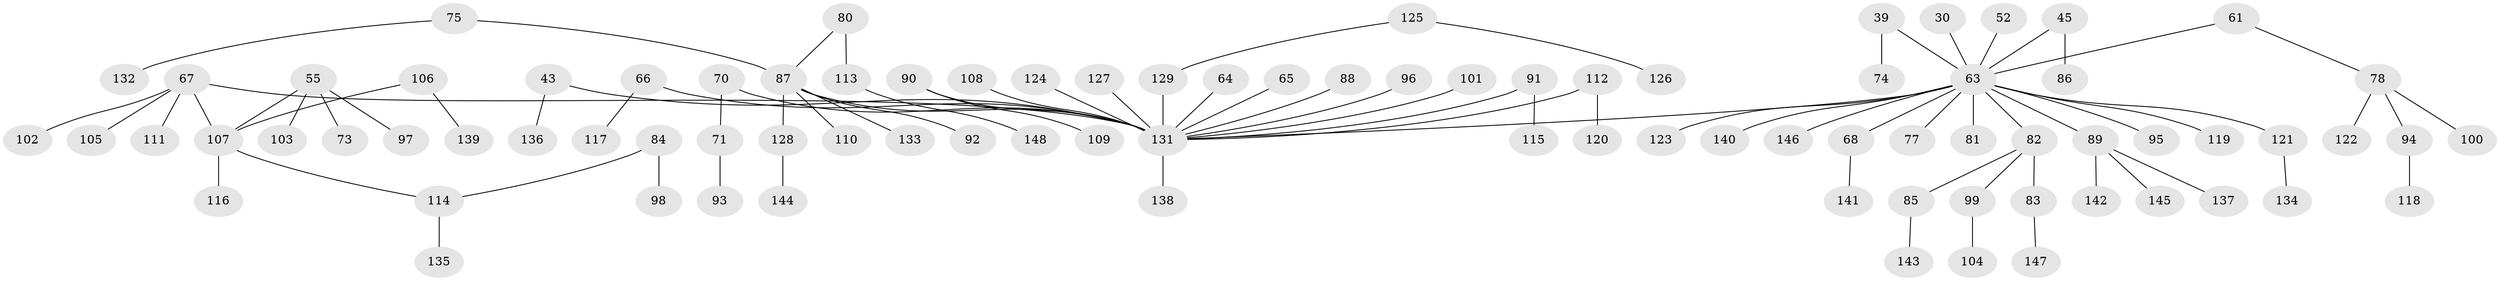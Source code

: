 // original degree distribution, {6: 0.013513513513513514, 5: 0.04054054054054054, 7: 0.006756756756756757, 4: 0.06756756756756757, 3: 0.13513513513513514, 2: 0.24324324324324326, 1: 0.49324324324324326}
// Generated by graph-tools (version 1.1) at 2025/56/03/04/25 21:56:07]
// undirected, 88 vertices, 87 edges
graph export_dot {
graph [start="1"]
  node [color=gray90,style=filled];
  30;
  39;
  43;
  45;
  52;
  55;
  61;
  63 [super="+13+10+15+49+21+33+9+26"];
  64;
  65;
  66 [super="+24"];
  67 [super="+6"];
  68;
  70;
  71;
  73;
  74;
  75 [super="+72"];
  77;
  78;
  80;
  81;
  82 [super="+35+54+44"];
  83 [super="+53+76"];
  84;
  85;
  86;
  87 [super="+69"];
  88;
  89 [super="+47"];
  90;
  91 [super="+22+79"];
  92;
  93;
  94;
  95;
  96;
  97;
  98;
  99;
  100;
  101;
  102;
  103;
  104;
  105;
  106 [super="+60"];
  107 [super="+34+56"];
  108;
  109;
  110;
  111;
  112;
  113;
  114 [super="+59"];
  115;
  116;
  117;
  118;
  119;
  120;
  121 [super="+16"];
  122;
  123;
  124;
  125;
  126;
  127;
  128;
  129 [super="+40"];
  131 [super="+2+14+130+41+58+50+42+62+51+25"];
  132;
  133;
  134;
  135;
  136;
  137;
  138;
  139;
  140;
  141;
  142;
  143;
  144;
  145;
  146;
  147;
  148;
  30 -- 63;
  39 -- 74;
  39 -- 63;
  43 -- 136;
  43 -- 131;
  45 -- 86;
  45 -- 63;
  52 -- 63;
  55 -- 73;
  55 -- 97;
  55 -- 103;
  55 -- 107;
  61 -- 78;
  61 -- 63;
  63 -- 68;
  63 -- 95;
  63 -- 131;
  63 -- 81;
  63 -- 146;
  63 -- 123;
  63 -- 77;
  63 -- 140;
  63 -- 119;
  63 -- 121;
  63 -- 82;
  63 -- 89;
  64 -- 131;
  65 -- 131;
  66 -- 131;
  66 -- 117;
  67 -- 105;
  67 -- 102;
  67 -- 111;
  67 -- 107;
  67 -- 131;
  68 -- 141;
  70 -- 71;
  70 -- 131;
  71 -- 93;
  75 -- 132;
  75 -- 87;
  78 -- 94;
  78 -- 100;
  78 -- 122;
  80 -- 113;
  80 -- 87;
  82 -- 83;
  82 -- 99;
  82 -- 85;
  83 -- 147;
  84 -- 98;
  84 -- 114;
  85 -- 143;
  87 -- 92;
  87 -- 128;
  87 -- 131;
  87 -- 133;
  87 -- 110;
  88 -- 131;
  89 -- 137;
  89 -- 145;
  89 -- 142;
  90 -- 109;
  90 -- 131;
  91 -- 115;
  91 -- 131;
  94 -- 118;
  96 -- 131;
  99 -- 104;
  101 -- 131;
  106 -- 107;
  106 -- 139;
  107 -- 116;
  107 -- 114;
  108 -- 131;
  112 -- 120;
  112 -- 131;
  113 -- 148;
  114 -- 135;
  121 -- 134;
  124 -- 131;
  125 -- 126;
  125 -- 129;
  127 -- 131;
  128 -- 144;
  129 -- 131;
  131 -- 138;
}
